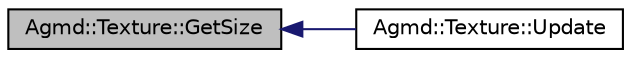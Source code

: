 digraph "Agmd::Texture::GetSize"
{
  edge [fontname="Helvetica",fontsize="10",labelfontname="Helvetica",labelfontsize="10"];
  node [fontname="Helvetica",fontsize="10",shape=record];
  rankdir="LR";
  Node1 [label="Agmd::Texture::GetSize",height=0.2,width=0.4,color="black", fillcolor="grey75", style="filled" fontcolor="black"];
  Node1 -> Node2 [dir="back",color="midnightblue",fontsize="10",style="solid",fontname="Helvetica"];
  Node2 [label="Agmd::Texture::Update",height=0.2,width=0.4,color="black", fillcolor="white", style="filled",URL="$class_agmd_1_1_texture.html#a9631a110c75015db8705f1bb0378723d"];
}

